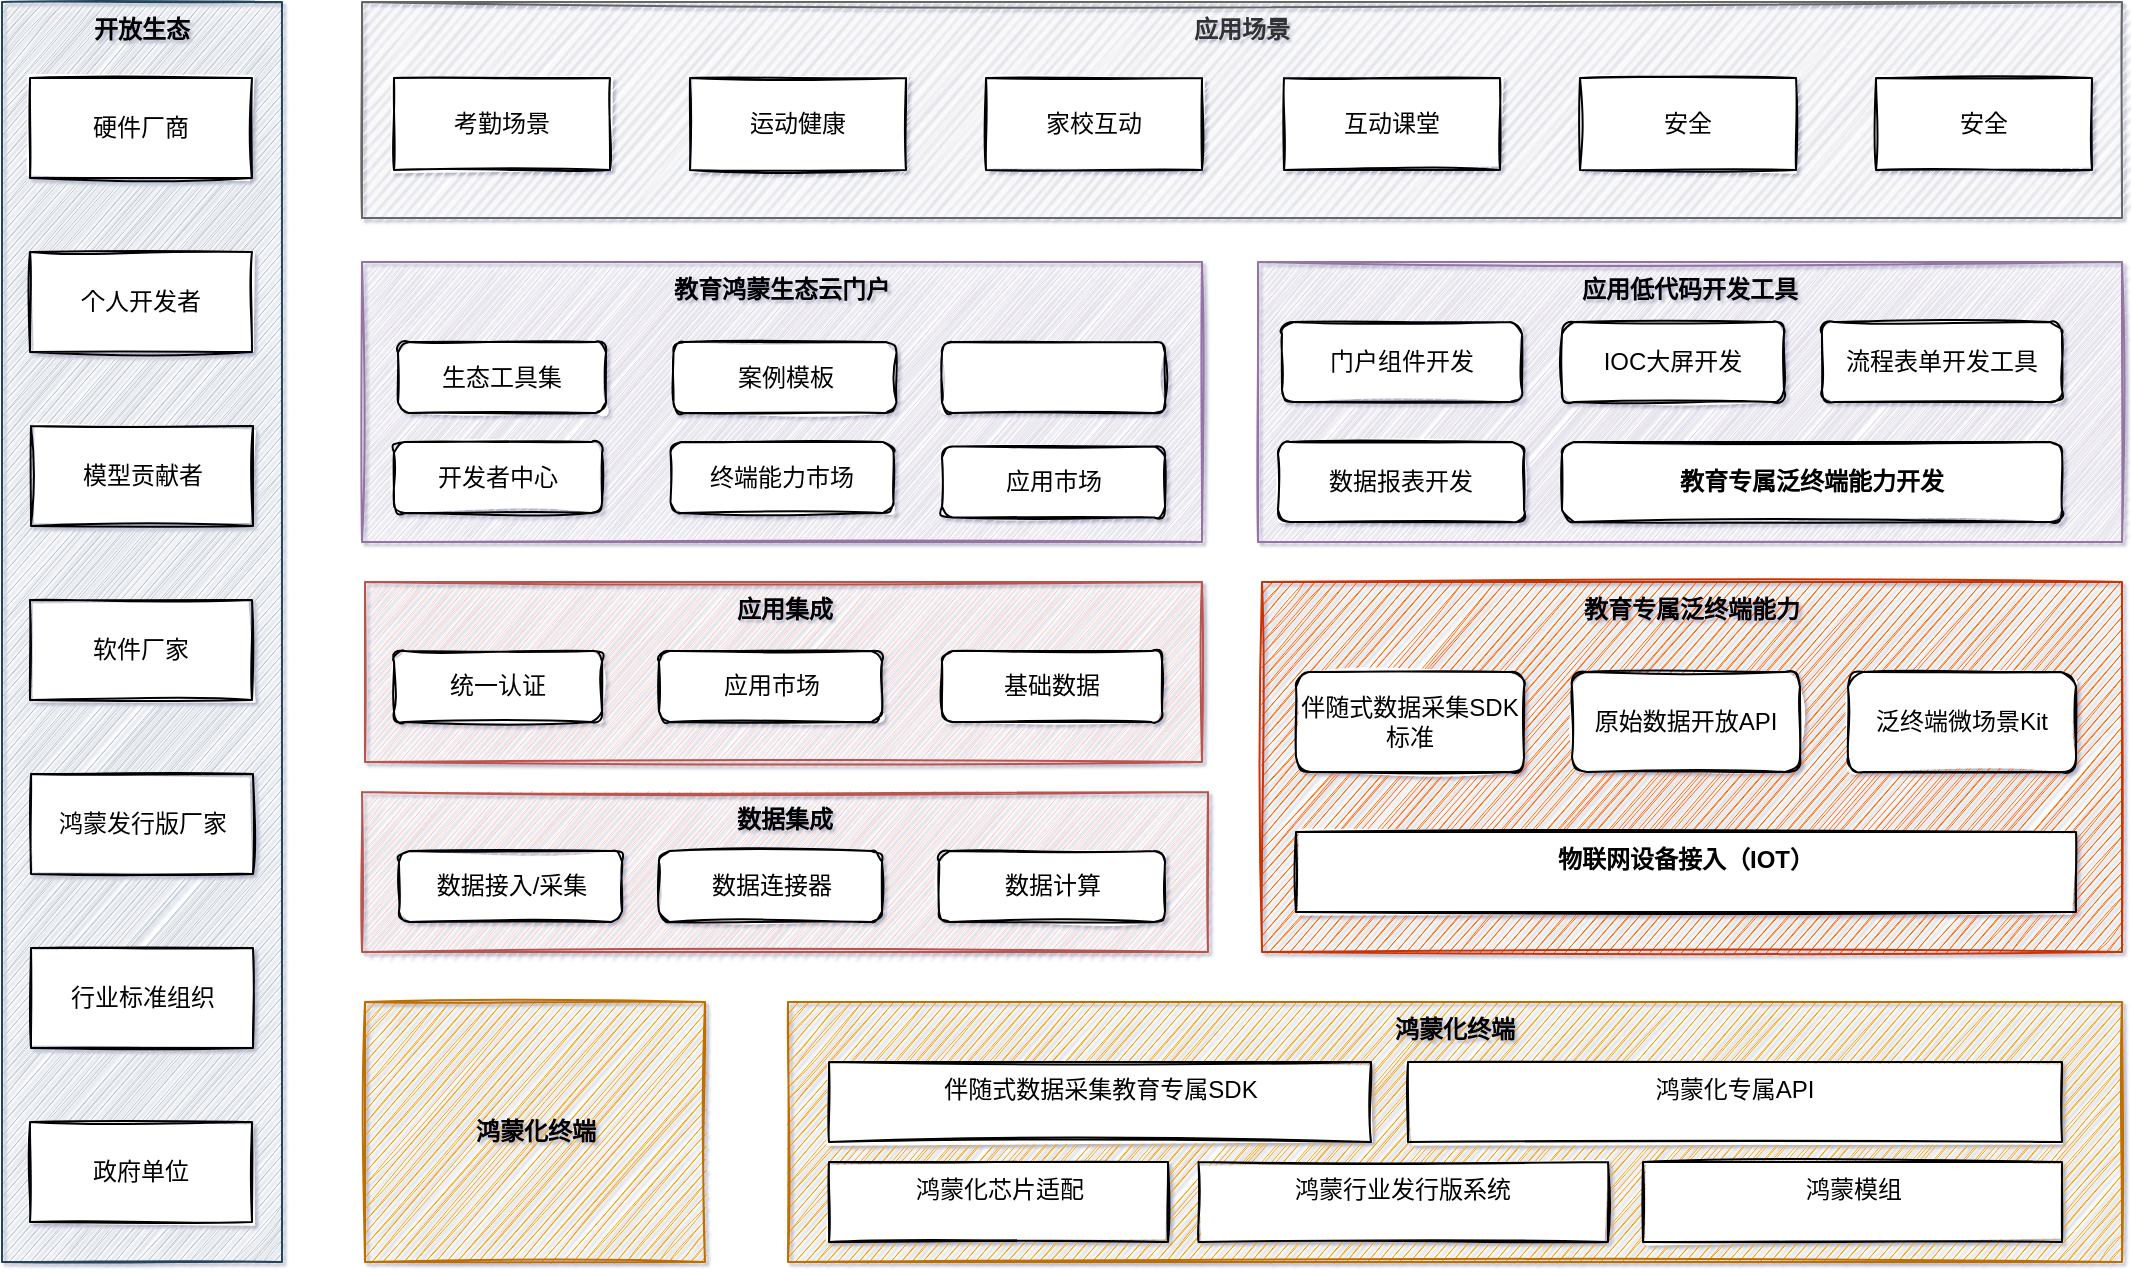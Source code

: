 <mxfile version="19.0.3" type="device"><diagram id="lpny6NcHaylUEcGBYCsV" name="第 1 页"><mxGraphModel dx="1209" dy="1137" grid="1" gridSize="10" guides="1" tooltips="1" connect="1" arrows="1" fold="1" page="0" pageScale="1" pageWidth="3300" pageHeight="4681" background="none" math="0" shadow="1"><root><mxCell id="0"/><mxCell id="1" style="" parent="0"/><mxCell id="1hbqd3Igvl294ubv1XBn-2" value="教育专属泛终端能力" style="rounded=0;whiteSpace=wrap;html=1;sketch=1;verticalAlign=top;fontStyle=1;fillColor=#fa6800;strokeColor=#C73500;fontColor=#000000;" vertex="1" parent="1"><mxGeometry x="650" y="220" width="430" height="185" as="geometry"/></mxCell><mxCell id="1hbqd3Igvl294ubv1XBn-12" value="应用场景" style="rounded=0;whiteSpace=wrap;html=1;sketch=1;verticalAlign=top;fontStyle=1;fillColor=#f5f5f5;fontColor=#333333;strokeColor=#666666;" vertex="1" parent="1"><mxGeometry x="200" y="-70" width="880" height="108" as="geometry"/></mxCell><mxCell id="1hbqd3Igvl294ubv1XBn-1" value="物联网设备接入（IOT）" style="rounded=0;whiteSpace=wrap;html=1;sketch=1;verticalAlign=top;fontStyle=1" vertex="1" parent="1"><mxGeometry x="667" y="345" width="390" height="40" as="geometry"/></mxCell><mxCell id="1hbqd3Igvl294ubv1XBn-3" value="应用集成" style="rounded=0;whiteSpace=wrap;html=1;sketch=1;verticalAlign=top;fontStyle=1;fillColor=#f8cecc;strokeColor=#b85450;" vertex="1" parent="1"><mxGeometry x="201.5" y="220" width="418.5" height="90" as="geometry"/></mxCell><mxCell id="1hbqd3Igvl294ubv1XBn-5" value="鸿蒙化终端" style="rounded=0;whiteSpace=wrap;html=1;sketch=1;fontStyle=1;verticalAlign=top;fillColor=#f0a30a;strokeColor=#BD7000;fontColor=#000000;" vertex="1" parent="1"><mxGeometry x="413" y="430" width="667" height="130" as="geometry"/></mxCell><mxCell id="1hbqd3Igvl294ubv1XBn-6" value="应用低代码开发工具" style="rounded=0;whiteSpace=wrap;html=1;sketch=1;verticalAlign=top;fontStyle=1;fillColor=#e1d5e7;strokeColor=#9673a6;" vertex="1" parent="1"><mxGeometry x="648" y="60" width="432" height="140" as="geometry"/></mxCell><mxCell id="1hbqd3Igvl294ubv1XBn-7" value="考勤场景" style="rounded=0;whiteSpace=wrap;html=1;sketch=1;" vertex="1" parent="1"><mxGeometry x="216" y="-32" width="108" height="46" as="geometry"/></mxCell><mxCell id="1hbqd3Igvl294ubv1XBn-8" value="开放生态" style="rounded=0;whiteSpace=wrap;html=1;sketch=1;verticalAlign=top;fontStyle=1;fillColor=#bac8d3;strokeColor=#23445d;" vertex="1" parent="1"><mxGeometry x="20" y="-70" width="140" height="630" as="geometry"/></mxCell><mxCell id="1hbqd3Igvl294ubv1XBn-14" value="伴随式数据采集SDK&lt;br&gt;标准" style="rounded=1;whiteSpace=wrap;html=1;sketch=1;" vertex="1" parent="1"><mxGeometry x="667" y="265" width="114" height="50" as="geometry"/></mxCell><mxCell id="1hbqd3Igvl294ubv1XBn-16" value="门户组件开发" style="rounded=1;whiteSpace=wrap;html=1;sketch=1;" vertex="1" parent="1"><mxGeometry x="660" y="90" width="120" height="40" as="geometry"/></mxCell><mxCell id="1hbqd3Igvl294ubv1XBn-17" value="IOC大屏开发" style="rounded=1;whiteSpace=wrap;html=1;sketch=1;" vertex="1" parent="1"><mxGeometry x="800" y="90" width="111" height="40" as="geometry"/></mxCell><mxCell id="1hbqd3Igvl294ubv1XBn-18" value="数据报表开发" style="rounded=1;whiteSpace=wrap;html=1;sketch=1;" vertex="1" parent="1"><mxGeometry x="658" y="150" width="123" height="40" as="geometry"/></mxCell><mxCell id="1hbqd3Igvl294ubv1XBn-19" value="统一认证" style="rounded=1;whiteSpace=wrap;html=1;sketch=1;" vertex="1" parent="1"><mxGeometry x="216" y="254.5" width="104" height="35.5" as="geometry"/></mxCell><mxCell id="1hbqd3Igvl294ubv1XBn-20" value="运动健康" style="rounded=0;whiteSpace=wrap;html=1;sketch=1;" vertex="1" parent="1"><mxGeometry x="364" y="-32" width="108" height="46" as="geometry"/></mxCell><mxCell id="1hbqd3Igvl294ubv1XBn-21" value="家校互动" style="rounded=0;whiteSpace=wrap;html=1;sketch=1;" vertex="1" parent="1"><mxGeometry x="512" y="-32" width="108" height="46" as="geometry"/></mxCell><mxCell id="1hbqd3Igvl294ubv1XBn-23" value="原始数据开放API" style="rounded=1;whiteSpace=wrap;html=1;sketch=1;" vertex="1" parent="1"><mxGeometry x="805" y="265" width="114" height="50" as="geometry"/></mxCell><mxCell id="1hbqd3Igvl294ubv1XBn-24" value="泛终端微场景Kit" style="rounded=1;whiteSpace=wrap;html=1;sketch=1;" vertex="1" parent="1"><mxGeometry x="943" y="265" width="114" height="50" as="geometry"/></mxCell><mxCell id="1hbqd3Igvl294ubv1XBn-26" value="流程表单开发工具" style="rounded=1;whiteSpace=wrap;html=1;sketch=1;" vertex="1" parent="1"><mxGeometry x="930" y="90" width="120" height="40" as="geometry"/></mxCell><mxCell id="1hbqd3Igvl294ubv1XBn-28" value="软件厂家" style="rounded=0;whiteSpace=wrap;html=1;sketch=1;" vertex="1" parent="1"><mxGeometry x="34" y="229" width="111" height="50" as="geometry"/></mxCell><mxCell id="1hbqd3Igvl294ubv1XBn-29" value="鸿蒙发行版厂家" style="rounded=0;whiteSpace=wrap;html=1;sketch=1;" vertex="1" parent="1"><mxGeometry x="34.5" y="316" width="111" height="50" as="geometry"/></mxCell><mxCell id="1hbqd3Igvl294ubv1XBn-30" value="行业标准组织" style="rounded=0;whiteSpace=wrap;html=1;sketch=1;" vertex="1" parent="1"><mxGeometry x="34.5" y="403" width="111" height="50" as="geometry"/></mxCell><mxCell id="1hbqd3Igvl294ubv1XBn-31" value="政府单位" style="rounded=0;whiteSpace=wrap;html=1;sketch=1;" vertex="1" parent="1"><mxGeometry x="34" y="490" width="111" height="50" as="geometry"/></mxCell><mxCell id="1hbqd3Igvl294ubv1XBn-34" value="硬件厂商" style="rounded=0;whiteSpace=wrap;html=1;sketch=1;" vertex="1" parent="1"><mxGeometry x="34" y="-32" width="111" height="50" as="geometry"/></mxCell><mxCell id="1hbqd3Igvl294ubv1XBn-35" value="个人开发者" style="rounded=0;whiteSpace=wrap;html=1;sketch=1;" vertex="1" parent="1"><mxGeometry x="34" y="55" width="111" height="50" as="geometry"/></mxCell><mxCell id="1hbqd3Igvl294ubv1XBn-36" value="模型贡献者" style="rounded=0;whiteSpace=wrap;html=1;sketch=1;" vertex="1" parent="1"><mxGeometry x="34.5" y="142" width="111" height="50" as="geometry"/></mxCell><mxCell id="1hbqd3Igvl294ubv1XBn-37" value="教育鸿蒙生态云门户" style="rounded=0;whiteSpace=wrap;html=1;sketch=1;verticalAlign=top;fontStyle=1;fillColor=#e1d5e7;strokeColor=#9673a6;" vertex="1" parent="1"><mxGeometry x="200" y="60" width="420" height="140" as="geometry"/></mxCell><mxCell id="1hbqd3Igvl294ubv1XBn-39" value="互动课堂" style="rounded=0;whiteSpace=wrap;html=1;sketch=1;" vertex="1" parent="1"><mxGeometry x="661" y="-32" width="108" height="46" as="geometry"/></mxCell><mxCell id="1hbqd3Igvl294ubv1XBn-40" value="安全" style="rounded=0;whiteSpace=wrap;html=1;sketch=1;" vertex="1" parent="1"><mxGeometry x="809" y="-32" width="108" height="46" as="geometry"/></mxCell><mxCell id="1hbqd3Igvl294ubv1XBn-41" value="数据集成" style="rounded=0;whiteSpace=wrap;html=1;sketch=1;verticalAlign=top;fontStyle=1;fillColor=#f8cecc;strokeColor=#b85450;" vertex="1" parent="1"><mxGeometry x="200" y="325" width="423" height="80" as="geometry"/></mxCell><mxCell id="1hbqd3Igvl294ubv1XBn-42" value="安全" style="rounded=0;whiteSpace=wrap;html=1;sketch=1;" vertex="1" parent="1"><mxGeometry x="957" y="-32" width="108" height="46" as="geometry"/></mxCell><mxCell id="1hbqd3Igvl294ubv1XBn-43" value="应用市场" style="rounded=1;whiteSpace=wrap;html=1;sketch=1;" vertex="1" parent="1"><mxGeometry x="348.5" y="254.5" width="111.5" height="35.5" as="geometry"/></mxCell><mxCell id="1hbqd3Igvl294ubv1XBn-44" value="基础数据" style="rounded=1;whiteSpace=wrap;html=1;sketch=1;" vertex="1" parent="1"><mxGeometry x="490" y="254.5" width="110" height="35.5" as="geometry"/></mxCell><mxCell id="1hbqd3Igvl294ubv1XBn-45" value="&lt;span style=&quot;font-weight: 700;&quot;&gt;教育专属泛终端能力开发&lt;/span&gt;" style="rounded=1;whiteSpace=wrap;html=1;sketch=1;" vertex="1" parent="1"><mxGeometry x="800" y="150" width="250" height="40" as="geometry"/></mxCell><mxCell id="1hbqd3Igvl294ubv1XBn-46" value="数据接入/采集" style="rounded=1;whiteSpace=wrap;html=1;sketch=1;" vertex="1" parent="1"><mxGeometry x="218.5" y="354.5" width="111.5" height="35.5" as="geometry"/></mxCell><mxCell id="1hbqd3Igvl294ubv1XBn-47" value="数据连接器" style="rounded=1;whiteSpace=wrap;html=1;sketch=1;" vertex="1" parent="1"><mxGeometry x="348.5" y="354.5" width="111.5" height="35.5" as="geometry"/></mxCell><mxCell id="1hbqd3Igvl294ubv1XBn-48" value="数据计算" style="rounded=1;whiteSpace=wrap;html=1;sketch=1;" vertex="1" parent="1"><mxGeometry x="488.5" y="354.5" width="113" height="35.5" as="geometry"/></mxCell><mxCell id="1hbqd3Igvl294ubv1XBn-50" value="伴随式数据采集教育专属SDK" style="rounded=0;whiteSpace=wrap;html=1;sketch=1;verticalAlign=top;fontStyle=0" vertex="1" parent="1"><mxGeometry x="433.5" y="460" width="271" height="40" as="geometry"/></mxCell><mxCell id="1hbqd3Igvl294ubv1XBn-51" value="鸿蒙化芯片适配" style="rounded=0;whiteSpace=wrap;html=1;sketch=1;verticalAlign=top;fontStyle=0" vertex="1" parent="1"><mxGeometry x="433.5" y="510" width="169.5" height="40" as="geometry"/></mxCell><mxCell id="1hbqd3Igvl294ubv1XBn-52" value="鸿蒙化专属API" style="rounded=0;whiteSpace=wrap;html=1;sketch=1;verticalAlign=top;fontStyle=0" vertex="1" parent="1"><mxGeometry x="723" y="460" width="327" height="40" as="geometry"/></mxCell><mxCell id="1hbqd3Igvl294ubv1XBn-53" value="鸿蒙行业发行版系统" style="rounded=0;whiteSpace=wrap;html=1;sketch=1;verticalAlign=top;fontStyle=0" vertex="1" parent="1"><mxGeometry x="618.25" y="510" width="204.75" height="40" as="geometry"/></mxCell><mxCell id="1hbqd3Igvl294ubv1XBn-54" value="鸿蒙模组" style="rounded=0;whiteSpace=wrap;html=1;sketch=1;verticalAlign=top;fontStyle=0" vertex="1" parent="1"><mxGeometry x="840.5" y="510" width="209.5" height="40" as="geometry"/></mxCell><mxCell id="1hbqd3Igvl294ubv1XBn-55" value="生态工具集" style="rounded=1;whiteSpace=wrap;html=1;sketch=1;" vertex="1" parent="1"><mxGeometry x="218" y="100" width="104" height="35.5" as="geometry"/></mxCell><mxCell id="1hbqd3Igvl294ubv1XBn-56" value="案例模板" style="rounded=1;whiteSpace=wrap;html=1;sketch=1;" vertex="1" parent="1"><mxGeometry x="355.75" y="100" width="111.5" height="35.5" as="geometry"/></mxCell><mxCell id="1hbqd3Igvl294ubv1XBn-57" value="" style="rounded=1;whiteSpace=wrap;html=1;sketch=1;" vertex="1" parent="1"><mxGeometry x="490" y="100" width="111.5" height="35.5" as="geometry"/></mxCell><mxCell id="1hbqd3Igvl294ubv1XBn-58" value="开发者中心" style="rounded=1;whiteSpace=wrap;html=1;sketch=1;" vertex="1" parent="1"><mxGeometry x="216" y="150" width="104" height="35.5" as="geometry"/></mxCell><mxCell id="1hbqd3Igvl294ubv1XBn-59" value="终端能力市场" style="rounded=1;whiteSpace=wrap;html=1;sketch=1;" vertex="1" parent="1"><mxGeometry x="354.25" y="150" width="111.5" height="35.5" as="geometry"/></mxCell><mxCell id="1hbqd3Igvl294ubv1XBn-60" value="应用市场" style="rounded=1;whiteSpace=wrap;html=1;sketch=1;" vertex="1" parent="1"><mxGeometry x="490" y="152.25" width="111.5" height="35.5" as="geometry"/></mxCell><mxCell id="1hbqd3Igvl294ubv1XBn-61" value="鸿蒙化终端" style="rounded=0;whiteSpace=wrap;html=1;sketch=1;fontStyle=1;verticalAlign=middle;fillColor=#f0a30a;strokeColor=#BD7000;fontColor=#000000;" vertex="1" parent="1"><mxGeometry x="201.5" y="430" width="170" height="130" as="geometry"/></mxCell></root></mxGraphModel></diagram></mxfile>